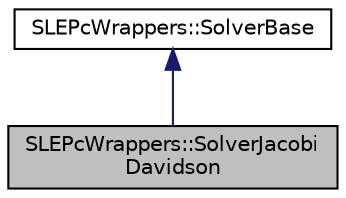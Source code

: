 digraph "SLEPcWrappers::SolverJacobiDavidson"
{
 // LATEX_PDF_SIZE
  edge [fontname="Helvetica",fontsize="10",labelfontname="Helvetica",labelfontsize="10"];
  node [fontname="Helvetica",fontsize="10",shape=record];
  Node1 [label="SLEPcWrappers::SolverJacobi\lDavidson",height=0.2,width=0.4,color="black", fillcolor="grey75", style="filled", fontcolor="black",tooltip=" "];
  Node2 -> Node1 [dir="back",color="midnightblue",fontsize="10",style="solid",fontname="Helvetica"];
  Node2 [label="SLEPcWrappers::SolverBase",height=0.2,width=0.4,color="black", fillcolor="white", style="filled",URL="$classSLEPcWrappers_1_1SolverBase.html",tooltip=" "];
}
